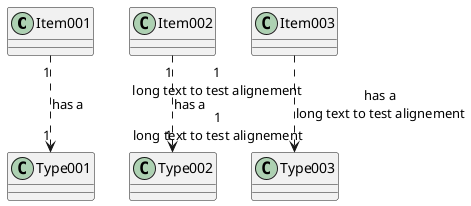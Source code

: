 {
  "sha1": "mk1n90lujmewkjeb1f015kkbvbxfkim",
  "insertion": {
    "when": "2024-06-03T18:59:35.347Z",
    "user": "plantuml@gmail.com"
  }
}
@startuml
Item001 "1" ..> "1" Type001 : has a
Item002 "1" ..> "1" Type002 : "has a"
Item003 "1\nlong text to test alignement" ..> "1\nlong text to test alignement" Type003 : has a\nlong text to test alignement
@enduml
